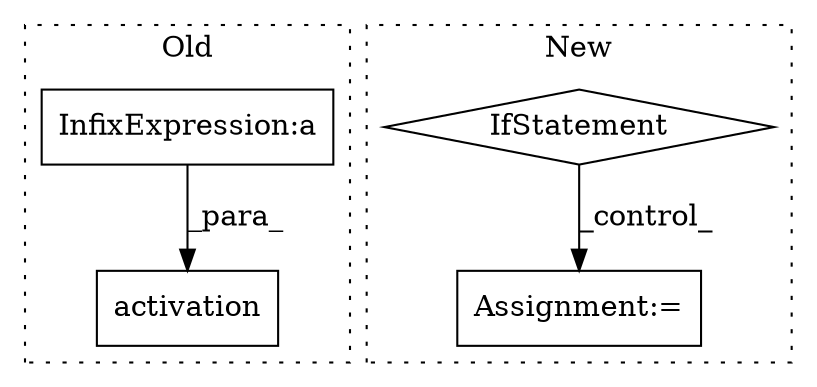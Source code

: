 digraph G {
subgraph cluster0 {
1 [label="activation" a="32" s="10030,10077" l="11,1" shape="box"];
3 [label="InfixExpression:a" a="27" s="10064" l="3" shape="box"];
label = "Old";
style="dotted";
}
subgraph cluster1 {
2 [label="IfStatement" a="25" s="9993,10030" l="4,2" shape="diamond"];
4 [label="Assignment:=" a="7" s="10044" l="1" shape="box"];
label = "New";
style="dotted";
}
2 -> 4 [label="_control_"];
3 -> 1 [label="_para_"];
}